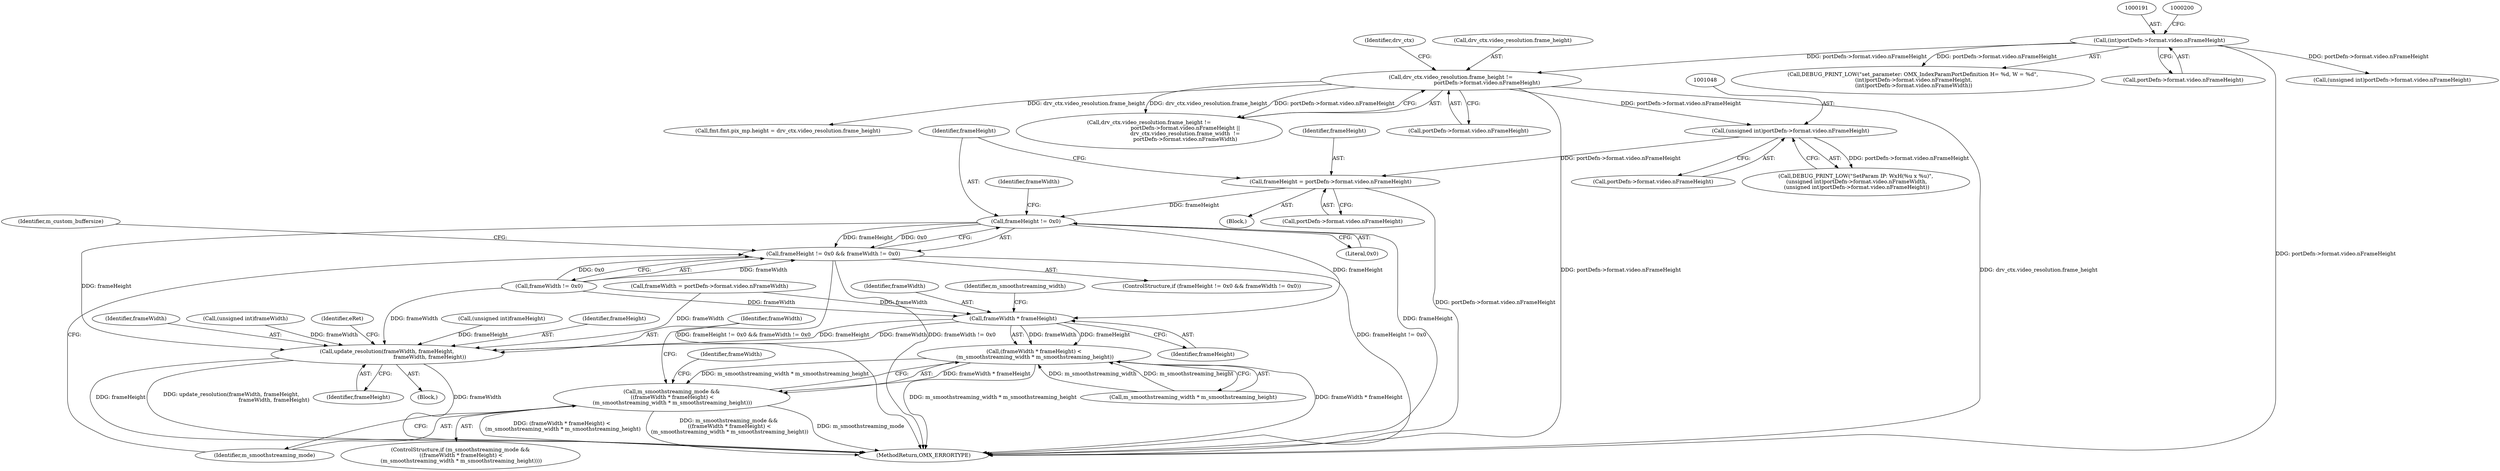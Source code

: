 digraph "0_Android_46e305be6e670a5a0041b0b4861122a0f1aabefa_2@pointer" {
"1001070" [label="(Call,frameHeight = portDefn->format.video.nFrameHeight)"];
"1001047" [label="(Call,(unsigned int)portDefn->format.video.nFrameHeight)"];
"1001009" [label="(Call,drv_ctx.video_resolution.frame_height !=\n                                           portDefn->format.video.nFrameHeight)"];
"1000190" [label="(Call,(int)portDefn->format.video.nFrameHeight)"];
"1001081" [label="(Call,frameHeight != 0x0)"];
"1001080" [label="(Call,frameHeight != 0x0 && frameWidth != 0x0)"];
"1001092" [label="(Call,frameWidth * frameHeight)"];
"1001091" [label="(Call,(frameWidth * frameHeight) <\n (m_smoothstreaming_width * m_smoothstreaming_height))"];
"1001089" [label="(Call,m_smoothstreaming_mode &&\n ((frameWidth * frameHeight) <\n (m_smoothstreaming_width * m_smoothstreaming_height)))"];
"1001113" [label="(Call,update_resolution(frameWidth, frameHeight,\n                                                   frameWidth, frameHeight))"];
"1000190" [label="(Call,(int)portDefn->format.video.nFrameHeight)"];
"1001100" [label="(Identifier,frameWidth)"];
"1001094" [label="(Identifier,frameHeight)"];
"1001092" [label="(Call,frameWidth * frameHeight)"];
"1001087" [label="(Block,)"];
"1001081" [label="(Call,frameHeight != 0x0)"];
"1000192" [label="(Call,portDefn->format.video.nFrameHeight)"];
"1001089" [label="(Call,m_smoothstreaming_mode &&\n ((frameWidth * frameHeight) <\n (m_smoothstreaming_width * m_smoothstreaming_height)))"];
"1001015" [label="(Call,portDefn->format.video.nFrameHeight)"];
"1001116" [label="(Identifier,frameWidth)"];
"1001135" [label="(Call,fmt.fmt.pix_mp.height = drv_ctx.video_resolution.frame_height)"];
"1001080" [label="(Call,frameHeight != 0x0 && frameWidth != 0x0)"];
"1001083" [label="(Literal,0x0)"];
"1001107" [label="(Call,(unsigned int)frameWidth)"];
"1001117" [label="(Identifier,frameHeight)"];
"1001114" [label="(Identifier,frameWidth)"];
"1001070" [label="(Call,frameHeight = portDefn->format.video.nFrameHeight)"];
"1001119" [label="(Identifier,eRet)"];
"1001025" [label="(Identifier,drv_ctx)"];
"1001110" [label="(Call,(unsigned int)frameHeight)"];
"1001091" [label="(Call,(frameWidth * frameHeight) <\n (m_smoothstreaming_width * m_smoothstreaming_height))"];
"1001060" [label="(Call,frameWidth = portDefn->format.video.nFrameWidth)"];
"1001079" [label="(ControlStructure,if (frameHeight != 0x0 && frameWidth != 0x0))"];
"1001082" [label="(Identifier,frameHeight)"];
"1001009" [label="(Call,drv_ctx.video_resolution.frame_height !=\n                                           portDefn->format.video.nFrameHeight)"];
"1001095" [label="(Call,m_smoothstreaming_width * m_smoothstreaming_height)"];
"1001008" [label="(Call,drv_ctx.video_resolution.frame_height !=\n                                           portDefn->format.video.nFrameHeight ||\n                                           drv_ctx.video_resolution.frame_width  !=\n                                           portDefn->format.video.nFrameWidth)"];
"1000245" [label="(Call,(unsigned int)portDefn->format.video.nFrameHeight)"];
"1001096" [label="(Identifier,m_smoothstreaming_width)"];
"1001085" [label="(Identifier,frameWidth)"];
"1001071" [label="(Identifier,frameHeight)"];
"1001113" [label="(Call,update_resolution(frameWidth, frameHeight,\n                                                   frameWidth, frameHeight))"];
"1001088" [label="(ControlStructure,if (m_smoothstreaming_mode &&\n ((frameWidth * frameHeight) <\n (m_smoothstreaming_width * m_smoothstreaming_height))))"];
"1001047" [label="(Call,(unsigned int)portDefn->format.video.nFrameHeight)"];
"1001072" [label="(Call,portDefn->format.video.nFrameHeight)"];
"1001218" [label="(Identifier,m_custom_buffersize)"];
"1001036" [label="(Call,DEBUG_PRINT_LOW(\"SetParam IP: WxH(%u x %u)\",\n (unsigned int)portDefn->format.video.nFrameWidth,\n (unsigned int)portDefn->format.video.nFrameHeight))"];
"1001115" [label="(Identifier,frameHeight)"];
"1000188" [label="(Call,DEBUG_PRINT_LOW(\"set_parameter: OMX_IndexParamPortDefinition H= %d, W = %d\",\n (int)portDefn->format.video.nFrameHeight,\n (int)portDefn->format.video.nFrameWidth))"];
"1003158" [label="(MethodReturn,OMX_ERRORTYPE)"];
"1001049" [label="(Call,portDefn->format.video.nFrameHeight)"];
"1001035" [label="(Block,)"];
"1001093" [label="(Identifier,frameWidth)"];
"1001084" [label="(Call,frameWidth != 0x0)"];
"1001010" [label="(Call,drv_ctx.video_resolution.frame_height)"];
"1001090" [label="(Identifier,m_smoothstreaming_mode)"];
"1001070" -> "1001035"  [label="AST: "];
"1001070" -> "1001072"  [label="CFG: "];
"1001071" -> "1001070"  [label="AST: "];
"1001072" -> "1001070"  [label="AST: "];
"1001082" -> "1001070"  [label="CFG: "];
"1001070" -> "1003158"  [label="DDG: portDefn->format.video.nFrameHeight"];
"1001047" -> "1001070"  [label="DDG: portDefn->format.video.nFrameHeight"];
"1001070" -> "1001081"  [label="DDG: frameHeight"];
"1001047" -> "1001036"  [label="AST: "];
"1001047" -> "1001049"  [label="CFG: "];
"1001048" -> "1001047"  [label="AST: "];
"1001049" -> "1001047"  [label="AST: "];
"1001036" -> "1001047"  [label="CFG: "];
"1001047" -> "1001036"  [label="DDG: portDefn->format.video.nFrameHeight"];
"1001009" -> "1001047"  [label="DDG: portDefn->format.video.nFrameHeight"];
"1001009" -> "1001008"  [label="AST: "];
"1001009" -> "1001015"  [label="CFG: "];
"1001010" -> "1001009"  [label="AST: "];
"1001015" -> "1001009"  [label="AST: "];
"1001025" -> "1001009"  [label="CFG: "];
"1001008" -> "1001009"  [label="CFG: "];
"1001009" -> "1003158"  [label="DDG: portDefn->format.video.nFrameHeight"];
"1001009" -> "1003158"  [label="DDG: drv_ctx.video_resolution.frame_height"];
"1001009" -> "1001008"  [label="DDG: drv_ctx.video_resolution.frame_height"];
"1001009" -> "1001008"  [label="DDG: portDefn->format.video.nFrameHeight"];
"1000190" -> "1001009"  [label="DDG: portDefn->format.video.nFrameHeight"];
"1001009" -> "1001135"  [label="DDG: drv_ctx.video_resolution.frame_height"];
"1000190" -> "1000188"  [label="AST: "];
"1000190" -> "1000192"  [label="CFG: "];
"1000191" -> "1000190"  [label="AST: "];
"1000192" -> "1000190"  [label="AST: "];
"1000200" -> "1000190"  [label="CFG: "];
"1000190" -> "1003158"  [label="DDG: portDefn->format.video.nFrameHeight"];
"1000190" -> "1000188"  [label="DDG: portDefn->format.video.nFrameHeight"];
"1000190" -> "1000245"  [label="DDG: portDefn->format.video.nFrameHeight"];
"1001081" -> "1001080"  [label="AST: "];
"1001081" -> "1001083"  [label="CFG: "];
"1001082" -> "1001081"  [label="AST: "];
"1001083" -> "1001081"  [label="AST: "];
"1001085" -> "1001081"  [label="CFG: "];
"1001080" -> "1001081"  [label="CFG: "];
"1001081" -> "1003158"  [label="DDG: frameHeight"];
"1001081" -> "1001080"  [label="DDG: frameHeight"];
"1001081" -> "1001080"  [label="DDG: 0x0"];
"1001081" -> "1001092"  [label="DDG: frameHeight"];
"1001081" -> "1001113"  [label="DDG: frameHeight"];
"1001080" -> "1001079"  [label="AST: "];
"1001080" -> "1001084"  [label="CFG: "];
"1001084" -> "1001080"  [label="AST: "];
"1001090" -> "1001080"  [label="CFG: "];
"1001218" -> "1001080"  [label="CFG: "];
"1001080" -> "1003158"  [label="DDG: frameHeight != 0x0 && frameWidth != 0x0"];
"1001080" -> "1003158"  [label="DDG: frameWidth != 0x0"];
"1001080" -> "1003158"  [label="DDG: frameHeight != 0x0"];
"1001084" -> "1001080"  [label="DDG: frameWidth"];
"1001084" -> "1001080"  [label="DDG: 0x0"];
"1001092" -> "1001091"  [label="AST: "];
"1001092" -> "1001094"  [label="CFG: "];
"1001093" -> "1001092"  [label="AST: "];
"1001094" -> "1001092"  [label="AST: "];
"1001096" -> "1001092"  [label="CFG: "];
"1001092" -> "1001091"  [label="DDG: frameWidth"];
"1001092" -> "1001091"  [label="DDG: frameHeight"];
"1001060" -> "1001092"  [label="DDG: frameWidth"];
"1001084" -> "1001092"  [label="DDG: frameWidth"];
"1001092" -> "1001113"  [label="DDG: frameWidth"];
"1001092" -> "1001113"  [label="DDG: frameHeight"];
"1001091" -> "1001089"  [label="AST: "];
"1001091" -> "1001095"  [label="CFG: "];
"1001095" -> "1001091"  [label="AST: "];
"1001089" -> "1001091"  [label="CFG: "];
"1001091" -> "1003158"  [label="DDG: frameWidth * frameHeight"];
"1001091" -> "1003158"  [label="DDG: m_smoothstreaming_width * m_smoothstreaming_height"];
"1001091" -> "1001089"  [label="DDG: frameWidth * frameHeight"];
"1001091" -> "1001089"  [label="DDG: m_smoothstreaming_width * m_smoothstreaming_height"];
"1001095" -> "1001091"  [label="DDG: m_smoothstreaming_width"];
"1001095" -> "1001091"  [label="DDG: m_smoothstreaming_height"];
"1001089" -> "1001088"  [label="AST: "];
"1001089" -> "1001090"  [label="CFG: "];
"1001090" -> "1001089"  [label="AST: "];
"1001100" -> "1001089"  [label="CFG: "];
"1001114" -> "1001089"  [label="CFG: "];
"1001089" -> "1003158"  [label="DDG: (frameWidth * frameHeight) <\n (m_smoothstreaming_width * m_smoothstreaming_height)"];
"1001089" -> "1003158"  [label="DDG: m_smoothstreaming_mode &&\n ((frameWidth * frameHeight) <\n (m_smoothstreaming_width * m_smoothstreaming_height))"];
"1001089" -> "1003158"  [label="DDG: m_smoothstreaming_mode"];
"1001113" -> "1001087"  [label="AST: "];
"1001113" -> "1001117"  [label="CFG: "];
"1001114" -> "1001113"  [label="AST: "];
"1001115" -> "1001113"  [label="AST: "];
"1001116" -> "1001113"  [label="AST: "];
"1001117" -> "1001113"  [label="AST: "];
"1001119" -> "1001113"  [label="CFG: "];
"1001113" -> "1003158"  [label="DDG: update_resolution(frameWidth, frameHeight,\n                                                   frameWidth, frameHeight)"];
"1001113" -> "1003158"  [label="DDG: frameWidth"];
"1001113" -> "1003158"  [label="DDG: frameHeight"];
"1001060" -> "1001113"  [label="DDG: frameWidth"];
"1001107" -> "1001113"  [label="DDG: frameWidth"];
"1001084" -> "1001113"  [label="DDG: frameWidth"];
"1001110" -> "1001113"  [label="DDG: frameHeight"];
}
